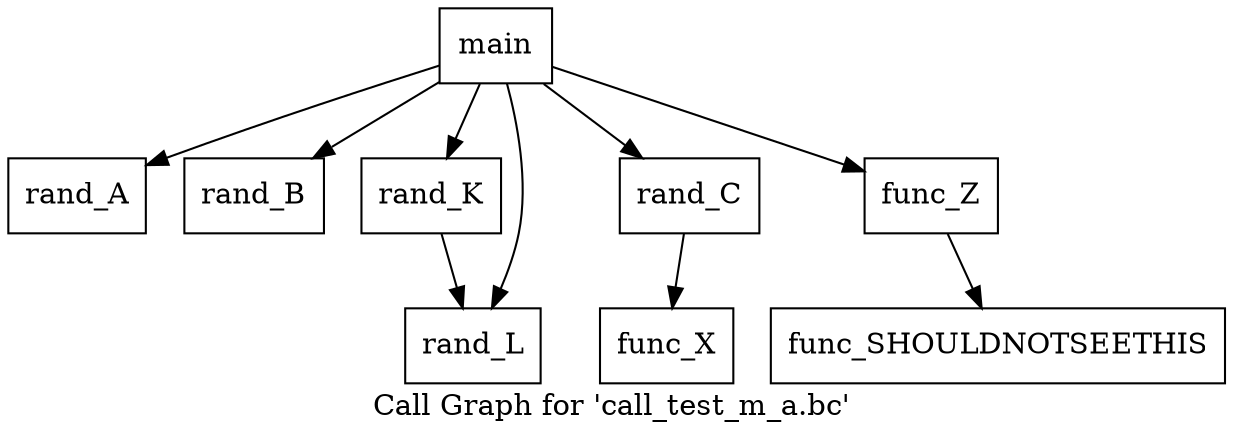digraph "Call Graph for 'call_test_m_a.bc'  "{
label="Call Graph for 'call_test_m_a.bc' ";
Node_8[shape=box,style=solid,label="main"]
"Node_8"->"Node_0"
"Node_8"->"Node_1"
"Node_8"->"Node_3"
"Node_8"->"Node_7"
"Node_8"->"Node_2"
"Node_8"->"Node_5"
Node_0[shape=box,style=solid,label="rand_A"]
Node_1[shape=box,style=solid,label="rand_B"]
Node_3[shape=box,style=solid,label="rand_K"]
"Node_3"->"Node_2"
Node_7[shape=box,style=solid,label="rand_C"]
"Node_7"->"Node_6"
Node_2[shape=box,style=solid,label="rand_L"]
Node_5[shape=box,style=solid,label="func_Z"]
"Node_5"->"Node_4"
Node_6[shape=box,style=solid,label="func_X"]
Node_4[shape=box,style=solid,label="func_SHOULDNOTSEETHIS"]
}

digraph "Call Graph for 'call_test_m_a.bc'  "{
label="Call Graph for 'call_test_m_a.bc' ";
Node_8[shape=box,style=solid,label="main"]
"Node_8"->"Node_0"
"Node_8"->"Node_1"
"Node_8"->"Node_3"
"Node_8"->"Node_7"
"Node_8"->"Node_2"
"Node_8"->"Node_5"
Node_0[shape=box,style=solid,label="rand_A"]
Node_1[shape=box,style=solid,label="rand_B"]
Node_3[shape=box,style=solid,label="rand_K"]
"Node_3"->"Node_2"
Node_7[shape=box,style=solid,label="rand_C"]
"Node_7"->"Node_6"
Node_2[shape=box,style=solid,label="rand_L"]
Node_5[shape=box,style=solid,label="func_Z"]
"Node_5"->"Node_4"
Node_6[shape=box,style=solid,label="func_X"]
Node_4[shape=box,style=solid,label="func_SHOULDNOTSEETHIS"]
}

digraph "Call Graph for 'call_test_m_a.bc'  "{
label="Call Graph for 'call_test_m_a.bc' ";
Node_8[shape=box,style=solid,label="main"]
"Node_8"->"Node_0"
"Node_8"->"Node_1"
"Node_8"->"Node_3"
"Node_8"->"Node_7"
"Node_8"->"Node_2"
"Node_8"->"Node_5"
Node_0[shape=box,style=solid,label="rand_A"]
Node_1[shape=box,style=solid,label="rand_B"]
Node_3[shape=box,style=solid,label="rand_K"]
"Node_3"->"Node_2"
Node_7[shape=box,style=solid,label="rand_C"]
"Node_7"->"Node_6"
Node_2[shape=box,style=solid,label="rand_L"]
Node_5[shape=box,style=solid,label="func_Z"]
"Node_5"->"Node_4"
Node_6[shape=box,style=solid,label="func_X"]
Node_4[shape=box,style=solid,label="func_SHOULDNOTSEETHIS"]
}

